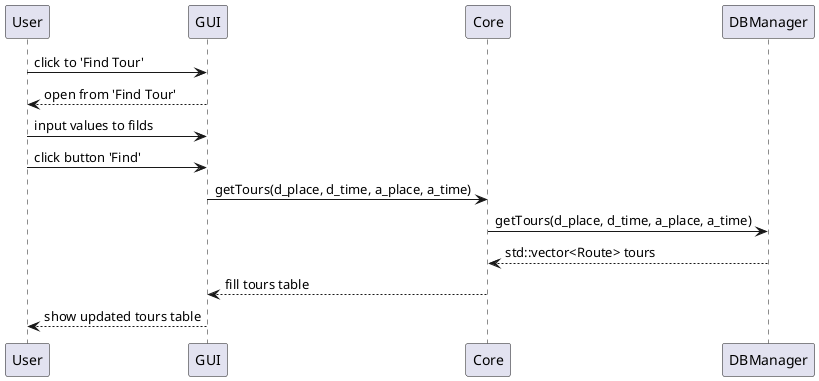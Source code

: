 @startuml


User -> GUI: click to 'Find Tour'
GUI --> User: open from 'Find Tour'
User -> GUI: input values to filds
User -> GUI: click button 'Find'
GUI -> Core: getTours(d_place, d_time, a_place, a_time)
Core ->  DBManager: getTours(d_place, d_time, a_place, a_time)
DBManager --> Core:std::vector<Route> tours
Core --> GUI:fill tours table
GUI --> User: show updated tours table
@enduml